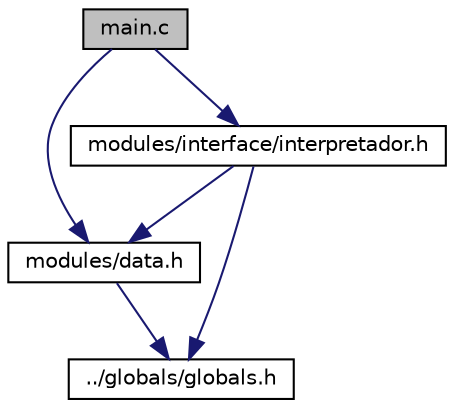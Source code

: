 digraph "main.c"
{
  edge [fontname="Helvetica",fontsize="10",labelfontname="Helvetica",labelfontsize="10"];
  node [fontname="Helvetica",fontsize="10",shape=record];
  Node0 [label="main.c",height=0.2,width=0.4,color="black", fillcolor="grey75", style="filled", fontcolor="black"];
  Node0 -> Node1 [color="midnightblue",fontsize="10",style="solid",fontname="Helvetica"];
  Node1 [label="modules/data.h",height=0.2,width=0.4,color="black", fillcolor="white", style="filled",URL="$data_8h_source.html"];
  Node1 -> Node2 [color="midnightblue",fontsize="10",style="solid",fontname="Helvetica"];
  Node2 [label="../globals/globals.h",height=0.2,width=0.4,color="black", fillcolor="white", style="filled",URL="$globals_8h.html",tooltip="Definição de macros utilizados no programa. "];
  Node0 -> Node3 [color="midnightblue",fontsize="10",style="solid",fontname="Helvetica"];
  Node3 [label="modules/interface/interpretador.h",height=0.2,width=0.4,color="black", fillcolor="white", style="filled",URL="$interpretador_8h_source.html"];
  Node3 -> Node1 [color="midnightblue",fontsize="10",style="solid",fontname="Helvetica"];
  Node3 -> Node2 [color="midnightblue",fontsize="10",style="solid",fontname="Helvetica"];
}
